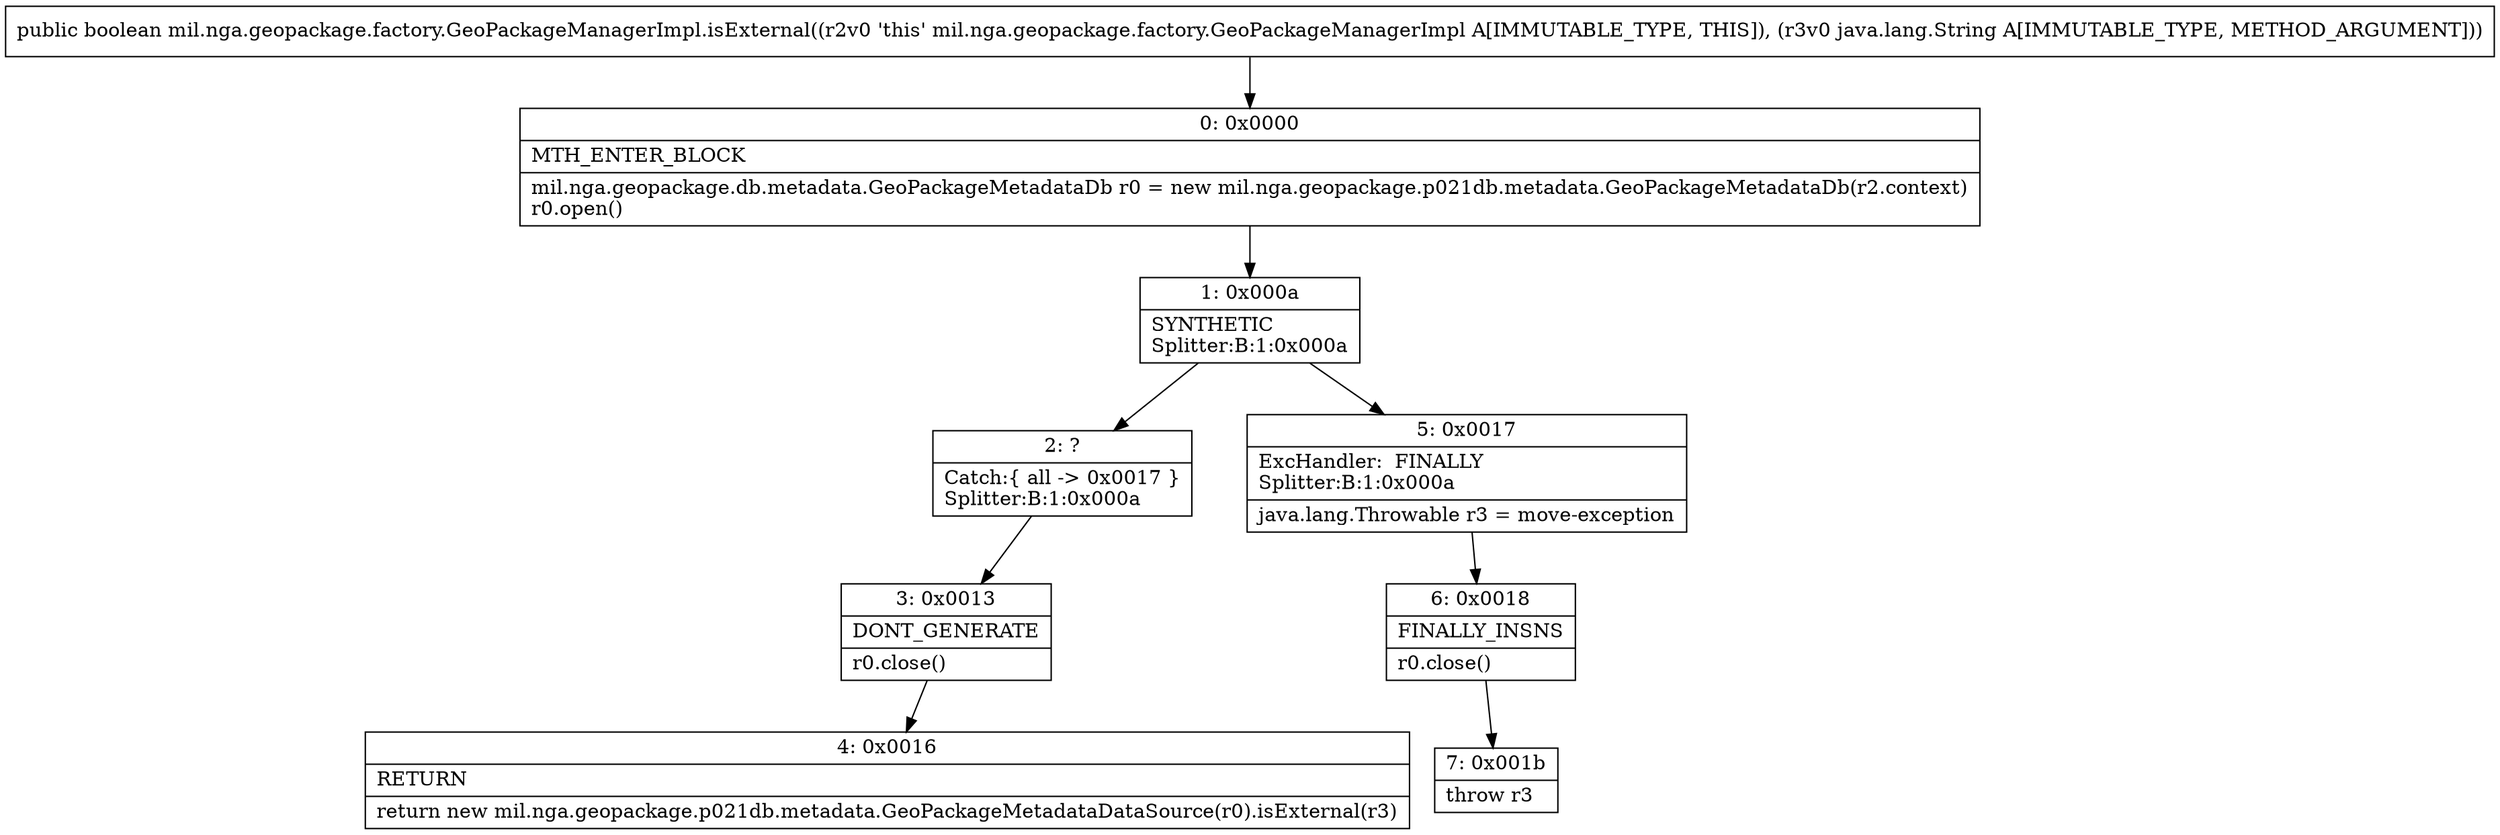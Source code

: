 digraph "CFG formil.nga.geopackage.factory.GeoPackageManagerImpl.isExternal(Ljava\/lang\/String;)Z" {
Node_0 [shape=record,label="{0\:\ 0x0000|MTH_ENTER_BLOCK\l|mil.nga.geopackage.db.metadata.GeoPackageMetadataDb r0 = new mil.nga.geopackage.p021db.metadata.GeoPackageMetadataDb(r2.context)\lr0.open()\l}"];
Node_1 [shape=record,label="{1\:\ 0x000a|SYNTHETIC\lSplitter:B:1:0x000a\l}"];
Node_2 [shape=record,label="{2\:\ ?|Catch:\{ all \-\> 0x0017 \}\lSplitter:B:1:0x000a\l}"];
Node_3 [shape=record,label="{3\:\ 0x0013|DONT_GENERATE\l|r0.close()\l}"];
Node_4 [shape=record,label="{4\:\ 0x0016|RETURN\l|return new mil.nga.geopackage.p021db.metadata.GeoPackageMetadataDataSource(r0).isExternal(r3)\l}"];
Node_5 [shape=record,label="{5\:\ 0x0017|ExcHandler:  FINALLY\lSplitter:B:1:0x000a\l|java.lang.Throwable r3 = move\-exception\l}"];
Node_6 [shape=record,label="{6\:\ 0x0018|FINALLY_INSNS\l|r0.close()\l}"];
Node_7 [shape=record,label="{7\:\ 0x001b|throw r3\l}"];
MethodNode[shape=record,label="{public boolean mil.nga.geopackage.factory.GeoPackageManagerImpl.isExternal((r2v0 'this' mil.nga.geopackage.factory.GeoPackageManagerImpl A[IMMUTABLE_TYPE, THIS]), (r3v0 java.lang.String A[IMMUTABLE_TYPE, METHOD_ARGUMENT])) }"];
MethodNode -> Node_0;
Node_0 -> Node_1;
Node_1 -> Node_2;
Node_1 -> Node_5;
Node_2 -> Node_3;
Node_3 -> Node_4;
Node_5 -> Node_6;
Node_6 -> Node_7;
}

